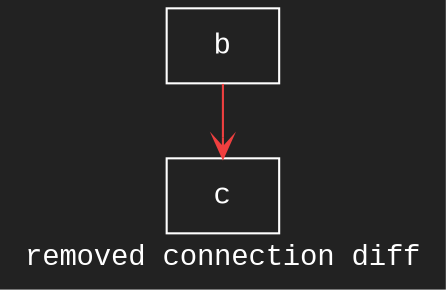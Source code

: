 digraph D {
    tooltip="removed connection diff";
    label="removed connection diff";
    bgcolor="#222222";
    fontcolor="#ffffff";
    fontname="Courier New";
    
    node1 [color="#ffffff",fontcolor="#ffffff",fontname="Courier New",shape="rectangle",tooltip="b",label="b"]
    
    node2 [color="#ffffff",fontcolor="#ffffff",fontname="Courier New",shape="rectangle",tooltip="c",label="c"]
    
    node1 -> node2 [arrowhead="vee",color="#ef3f3f",tooltip="b\n   ->\nc",]
}
